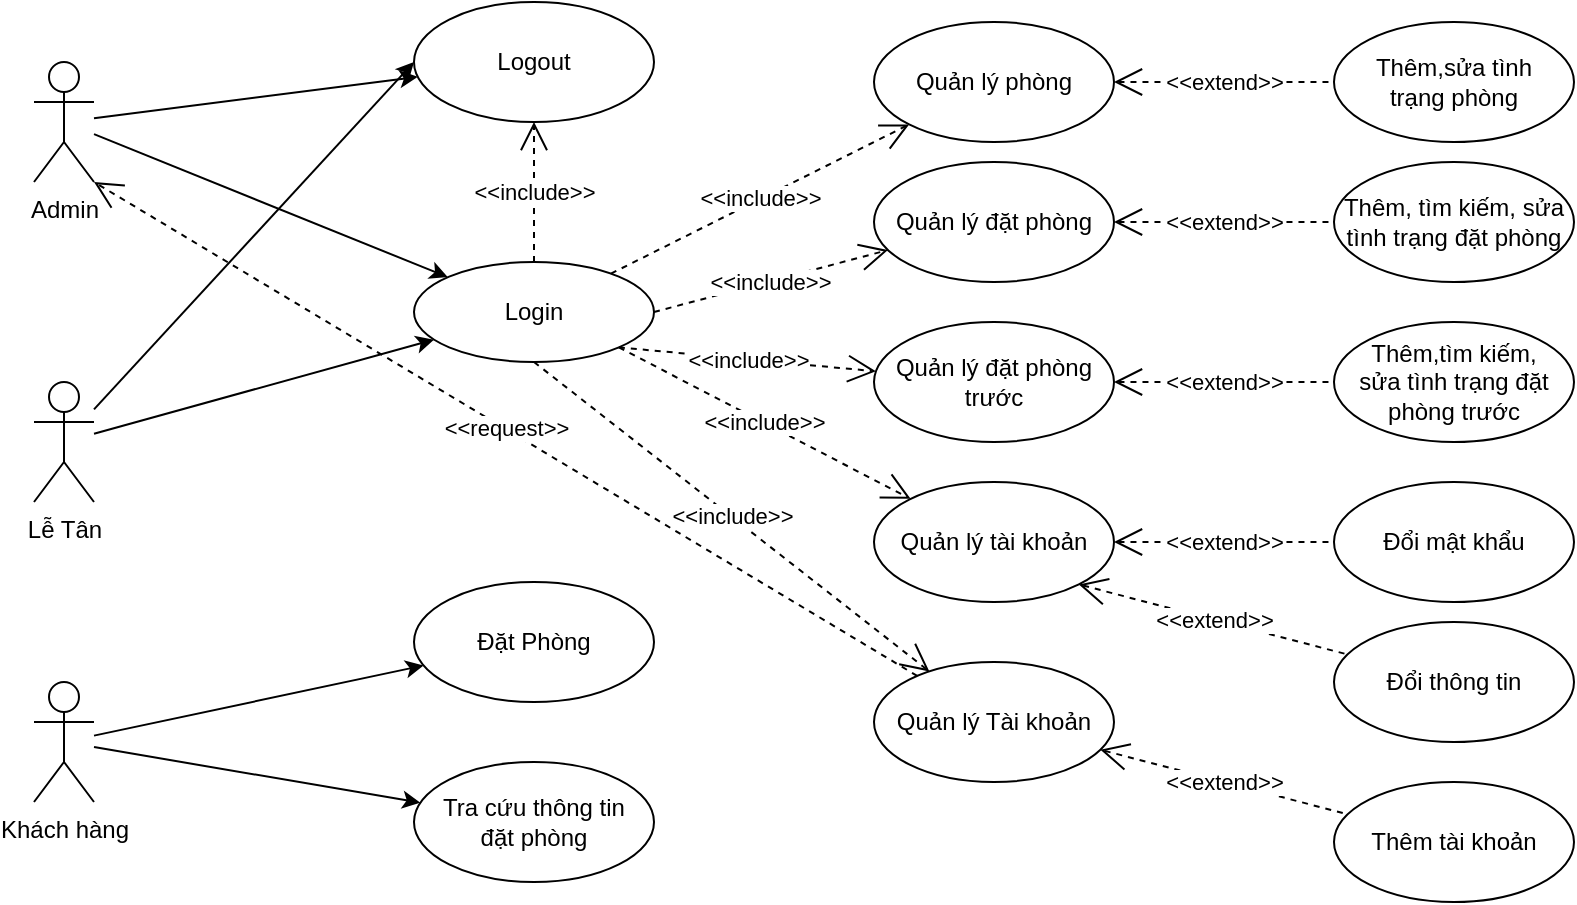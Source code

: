 <mxfile version="15.9.4" type="github">
  <diagram id="R2lEEEUBdFMjLlhIrx00" name="Page-1">
    <mxGraphModel dx="994" dy="544" grid="1" gridSize="10" guides="1" tooltips="1" connect="1" arrows="1" fold="1" page="1" pageScale="1" pageWidth="850" pageHeight="1100" math="0" shadow="0" extFonts="Permanent Marker^https://fonts.googleapis.com/css?family=Permanent+Marker">
      <root>
        <mxCell id="0" />
        <mxCell id="1" parent="0" />
        <mxCell id="BcAI-pfgliB9wdG6FNaX-10" value="" style="rounded=0;orthogonalLoop=1;jettySize=auto;html=1;" edge="1" parent="1" source="BcAI-pfgliB9wdG6FNaX-1" target="BcAI-pfgliB9wdG6FNaX-9">
          <mxGeometry relative="1" as="geometry" />
        </mxCell>
        <mxCell id="BcAI-pfgliB9wdG6FNaX-12" value="" style="edgeStyle=none;rounded=0;orthogonalLoop=1;jettySize=auto;html=1;" edge="1" parent="1" source="BcAI-pfgliB9wdG6FNaX-1" target="BcAI-pfgliB9wdG6FNaX-11">
          <mxGeometry relative="1" as="geometry" />
        </mxCell>
        <UserObject label="Admin&lt;br&gt;" tooltip="as" id="BcAI-pfgliB9wdG6FNaX-1">
          <mxCell style="shape=umlActor;verticalLabelPosition=bottom;verticalAlign=top;html=1;outlineConnect=0;" vertex="1" parent="1">
            <mxGeometry x="50" y="40" width="30" height="60" as="geometry" />
          </mxCell>
        </UserObject>
        <mxCell id="BcAI-pfgliB9wdG6FNaX-29" value="&amp;lt;&amp;lt;include&amp;gt;&amp;gt;" style="edgeStyle=none;rounded=0;orthogonalLoop=1;jettySize=auto;html=1;dashed=1;endArrow=open;endFill=0;startArrow=none;startFill=0;endSize=12;" edge="1" parent="1" source="BcAI-pfgliB9wdG6FNaX-9" target="BcAI-pfgliB9wdG6FNaX-28">
          <mxGeometry relative="1" as="geometry" />
        </mxCell>
        <mxCell id="BcAI-pfgliB9wdG6FNaX-9" value="Login" style="ellipse;whiteSpace=wrap;html=1;verticalAlign=middle;align=center;" vertex="1" parent="1">
          <mxGeometry x="240" y="140" width="120" height="50" as="geometry" />
        </mxCell>
        <mxCell id="BcAI-pfgliB9wdG6FNaX-11" value="Logout" style="ellipse;whiteSpace=wrap;html=1;verticalAlign=middle;" vertex="1" parent="1">
          <mxGeometry x="240" y="10" width="120" height="60" as="geometry" />
        </mxCell>
        <mxCell id="BcAI-pfgliB9wdG6FNaX-18" style="edgeStyle=none;rounded=0;orthogonalLoop=1;jettySize=auto;html=1;" edge="1" parent="1" source="BcAI-pfgliB9wdG6FNaX-15" target="BcAI-pfgliB9wdG6FNaX-9">
          <mxGeometry relative="1" as="geometry" />
        </mxCell>
        <mxCell id="BcAI-pfgliB9wdG6FNaX-19" style="edgeStyle=none;rounded=0;orthogonalLoop=1;jettySize=auto;html=1;entryX=0;entryY=0.5;entryDx=0;entryDy=0;" edge="1" parent="1" source="BcAI-pfgliB9wdG6FNaX-15" target="BcAI-pfgliB9wdG6FNaX-11">
          <mxGeometry relative="1" as="geometry" />
        </mxCell>
        <mxCell id="BcAI-pfgliB9wdG6FNaX-15" value="Lễ Tân" style="shape=umlActor;verticalLabelPosition=bottom;verticalAlign=top;html=1;outlineConnect=0;" vertex="1" parent="1">
          <mxGeometry x="50" y="200" width="30" height="60" as="geometry" />
        </mxCell>
        <mxCell id="BcAI-pfgliB9wdG6FNaX-22" value="" style="edgeStyle=none;rounded=0;orthogonalLoop=1;jettySize=auto;html=1;" edge="1" parent="1" source="BcAI-pfgliB9wdG6FNaX-20" target="BcAI-pfgliB9wdG6FNaX-21">
          <mxGeometry relative="1" as="geometry" />
        </mxCell>
        <mxCell id="BcAI-pfgliB9wdG6FNaX-25" value="" style="edgeStyle=none;rounded=0;orthogonalLoop=1;jettySize=auto;html=1;" edge="1" parent="1" source="BcAI-pfgliB9wdG6FNaX-20" target="BcAI-pfgliB9wdG6FNaX-24">
          <mxGeometry relative="1" as="geometry" />
        </mxCell>
        <mxCell id="BcAI-pfgliB9wdG6FNaX-20" value="Khách hàng&lt;br&gt;" style="shape=umlActor;verticalLabelPosition=bottom;verticalAlign=top;html=1;outlineConnect=0;" vertex="1" parent="1">
          <mxGeometry x="50" y="350" width="30" height="60" as="geometry" />
        </mxCell>
        <mxCell id="BcAI-pfgliB9wdG6FNaX-21" value="Đặt Phòng" style="ellipse;whiteSpace=wrap;html=1;verticalAlign=middle;" vertex="1" parent="1">
          <mxGeometry x="240" y="300" width="120" height="60" as="geometry" />
        </mxCell>
        <mxCell id="BcAI-pfgliB9wdG6FNaX-24" value="Tra cứu thông tin &lt;br&gt;đặt phòng" style="ellipse;whiteSpace=wrap;html=1;verticalAlign=middle;" vertex="1" parent="1">
          <mxGeometry x="240" y="390" width="120" height="60" as="geometry" />
        </mxCell>
        <mxCell id="BcAI-pfgliB9wdG6FNaX-27" value="&amp;lt;&amp;lt;include&amp;gt;&amp;gt;" style="endArrow=open;endSize=12;dashed=1;html=1;rounded=0;" edge="1" parent="1" target="BcAI-pfgliB9wdG6FNaX-11">
          <mxGeometry width="160" relative="1" as="geometry">
            <mxPoint x="300" y="140" as="sourcePoint" />
            <mxPoint x="440" y="130" as="targetPoint" />
          </mxGeometry>
        </mxCell>
        <mxCell id="BcAI-pfgliB9wdG6FNaX-31" value="&amp;lt;&amp;lt;extend&amp;gt;&amp;gt;" style="edgeStyle=none;rounded=0;orthogonalLoop=1;jettySize=auto;html=1;dashed=1;startArrow=open;startFill=0;endArrow=none;endFill=0;startSize=12;" edge="1" parent="1" source="BcAI-pfgliB9wdG6FNaX-28" target="BcAI-pfgliB9wdG6FNaX-30">
          <mxGeometry relative="1" as="geometry" />
        </mxCell>
        <mxCell id="BcAI-pfgliB9wdG6FNaX-28" value="Quản lý phòng" style="ellipse;whiteSpace=wrap;html=1;" vertex="1" parent="1">
          <mxGeometry x="470" y="20" width="120" height="60" as="geometry" />
        </mxCell>
        <mxCell id="BcAI-pfgliB9wdG6FNaX-30" value="Thêm,sửa tình &lt;br&gt;trạng&amp;nbsp;phòng" style="ellipse;whiteSpace=wrap;html=1;" vertex="1" parent="1">
          <mxGeometry x="700" y="20" width="120" height="60" as="geometry" />
        </mxCell>
        <mxCell id="BcAI-pfgliB9wdG6FNaX-44" value="&amp;lt;&amp;lt;include&amp;gt;&amp;gt;" style="edgeStyle=none;rounded=0;orthogonalLoop=1;jettySize=auto;html=1;dashed=1;endArrow=open;endFill=0;startArrow=none;startFill=0;endSize=12;exitX=1;exitY=0.5;exitDx=0;exitDy=0;" edge="1" target="BcAI-pfgliB9wdG6FNaX-46" parent="1" source="BcAI-pfgliB9wdG6FNaX-9">
          <mxGeometry relative="1" as="geometry">
            <mxPoint x="340" y="120" as="sourcePoint" />
          </mxGeometry>
        </mxCell>
        <mxCell id="BcAI-pfgliB9wdG6FNaX-45" value="&amp;lt;&amp;lt;extend&amp;gt;&amp;gt;" style="edgeStyle=none;rounded=0;orthogonalLoop=1;jettySize=auto;html=1;dashed=1;startArrow=open;startFill=0;endArrow=none;endFill=0;startSize=12;" edge="1" source="BcAI-pfgliB9wdG6FNaX-46" target="BcAI-pfgliB9wdG6FNaX-47" parent="1">
          <mxGeometry relative="1" as="geometry" />
        </mxCell>
        <mxCell id="BcAI-pfgliB9wdG6FNaX-46" value="Quản lý đặt phòng" style="ellipse;whiteSpace=wrap;html=1;" vertex="1" parent="1">
          <mxGeometry x="470" y="90" width="120" height="60" as="geometry" />
        </mxCell>
        <mxCell id="BcAI-pfgliB9wdG6FNaX-47" value="Thêm, tìm kiếm, sửa&lt;br&gt;tình trạng đặt phòng" style="ellipse;whiteSpace=wrap;html=1;" vertex="1" parent="1">
          <mxGeometry x="700" y="90" width="120" height="60" as="geometry" />
        </mxCell>
        <mxCell id="BcAI-pfgliB9wdG6FNaX-48" value="&amp;lt;&amp;lt;include&amp;gt;&amp;gt;" style="edgeStyle=none;rounded=0;orthogonalLoop=1;jettySize=auto;html=1;dashed=1;endArrow=open;endFill=0;startArrow=none;startFill=0;endSize=12;exitX=1;exitY=1;exitDx=0;exitDy=0;" edge="1" target="BcAI-pfgliB9wdG6FNaX-50" parent="1" source="BcAI-pfgliB9wdG6FNaX-9">
          <mxGeometry relative="1" as="geometry">
            <mxPoint x="340" y="200" as="sourcePoint" />
          </mxGeometry>
        </mxCell>
        <mxCell id="BcAI-pfgliB9wdG6FNaX-49" value="&amp;lt;&amp;lt;extend&amp;gt;&amp;gt;" style="edgeStyle=none;rounded=0;orthogonalLoop=1;jettySize=auto;html=1;dashed=1;startArrow=open;startFill=0;endArrow=none;endFill=0;startSize=12;" edge="1" source="BcAI-pfgliB9wdG6FNaX-50" target="BcAI-pfgliB9wdG6FNaX-51" parent="1">
          <mxGeometry relative="1" as="geometry" />
        </mxCell>
        <mxCell id="BcAI-pfgliB9wdG6FNaX-50" value="Quản lý đặt phòng trước" style="ellipse;whiteSpace=wrap;html=1;" vertex="1" parent="1">
          <mxGeometry x="470" y="170" width="120" height="60" as="geometry" />
        </mxCell>
        <mxCell id="BcAI-pfgliB9wdG6FNaX-51" value="Thêm,tìm kiếm,&lt;br&gt;sửa tình trạng đặt phòng trước" style="ellipse;whiteSpace=wrap;html=1;" vertex="1" parent="1">
          <mxGeometry x="700" y="170" width="120" height="60" as="geometry" />
        </mxCell>
        <mxCell id="BcAI-pfgliB9wdG6FNaX-52" value="&amp;lt;&amp;lt;include&amp;gt;&amp;gt;" style="edgeStyle=none;rounded=0;orthogonalLoop=1;jettySize=auto;html=1;dashed=1;endArrow=open;endFill=0;startArrow=none;startFill=0;endSize=12;exitX=1;exitY=1;exitDx=0;exitDy=0;" edge="1" target="BcAI-pfgliB9wdG6FNaX-54" parent="1" source="BcAI-pfgliB9wdG6FNaX-9">
          <mxGeometry relative="1" as="geometry">
            <mxPoint x="340" y="280" as="sourcePoint" />
          </mxGeometry>
        </mxCell>
        <mxCell id="BcAI-pfgliB9wdG6FNaX-53" value="&amp;lt;&amp;lt;extend&amp;gt;&amp;gt;" style="edgeStyle=none;rounded=0;orthogonalLoop=1;jettySize=auto;html=1;dashed=1;startArrow=open;startFill=0;endArrow=none;endFill=0;startSize=12;" edge="1" source="BcAI-pfgliB9wdG6FNaX-54" target="BcAI-pfgliB9wdG6FNaX-55" parent="1">
          <mxGeometry relative="1" as="geometry" />
        </mxCell>
        <mxCell id="BcAI-pfgliB9wdG6FNaX-54" value="Quản lý tài khoản" style="ellipse;whiteSpace=wrap;html=1;" vertex="1" parent="1">
          <mxGeometry x="470" y="250" width="120" height="60" as="geometry" />
        </mxCell>
        <mxCell id="BcAI-pfgliB9wdG6FNaX-55" value="Đổi mật khẩu" style="ellipse;whiteSpace=wrap;html=1;" vertex="1" parent="1">
          <mxGeometry x="700" y="250" width="120" height="60" as="geometry" />
        </mxCell>
        <mxCell id="BcAI-pfgliB9wdG6FNaX-58" value="&amp;lt;&amp;lt;extend&amp;gt;&amp;gt;" style="edgeStyle=none;rounded=0;orthogonalLoop=1;jettySize=auto;html=1;dashed=1;startArrow=open;startFill=0;endArrow=none;endFill=0;startSize=12;exitX=1;exitY=1;exitDx=0;exitDy=0;" edge="1" target="BcAI-pfgliB9wdG6FNaX-59" parent="1" source="BcAI-pfgliB9wdG6FNaX-54">
          <mxGeometry relative="1" as="geometry">
            <mxPoint x="590" y="350" as="sourcePoint" />
          </mxGeometry>
        </mxCell>
        <mxCell id="BcAI-pfgliB9wdG6FNaX-59" value="Đổi thông tin" style="ellipse;whiteSpace=wrap;html=1;" vertex="1" parent="1">
          <mxGeometry x="700" y="320" width="120" height="60" as="geometry" />
        </mxCell>
        <mxCell id="BcAI-pfgliB9wdG6FNaX-60" value="&amp;lt;&amp;lt;include&amp;gt;&amp;gt;" style="edgeStyle=none;rounded=0;orthogonalLoop=1;jettySize=auto;html=1;dashed=1;endArrow=open;endFill=0;startArrow=none;startFill=0;endSize=12;exitX=0.5;exitY=1;exitDx=0;exitDy=0;" edge="1" target="BcAI-pfgliB9wdG6FNaX-62" parent="1" source="BcAI-pfgliB9wdG6FNaX-9">
          <mxGeometry relative="1" as="geometry">
            <mxPoint x="340" y="370" as="sourcePoint" />
          </mxGeometry>
        </mxCell>
        <mxCell id="BcAI-pfgliB9wdG6FNaX-61" value="&amp;lt;&amp;lt;extend&amp;gt;&amp;gt;" style="edgeStyle=none;rounded=0;orthogonalLoop=1;jettySize=auto;html=1;dashed=1;startArrow=open;startFill=0;endArrow=none;endFill=0;startSize=12;" edge="1" source="BcAI-pfgliB9wdG6FNaX-62" target="BcAI-pfgliB9wdG6FNaX-63" parent="1">
          <mxGeometry relative="1" as="geometry" />
        </mxCell>
        <mxCell id="BcAI-pfgliB9wdG6FNaX-64" value="&amp;lt;&amp;lt;request&amp;gt;&amp;gt;" style="edgeStyle=none;rounded=0;orthogonalLoop=1;jettySize=auto;html=1;entryX=1;entryY=1;entryDx=0;entryDy=0;entryPerimeter=0;dashed=1;startArrow=none;startFill=0;endArrow=open;endFill=0;startSize=12;endSize=12;" edge="1" parent="1" source="BcAI-pfgliB9wdG6FNaX-62" target="BcAI-pfgliB9wdG6FNaX-1">
          <mxGeometry relative="1" as="geometry" />
        </mxCell>
        <mxCell id="BcAI-pfgliB9wdG6FNaX-62" value="Quản lý Tài khoản" style="ellipse;whiteSpace=wrap;html=1;" vertex="1" parent="1">
          <mxGeometry x="470" y="340" width="120" height="60" as="geometry" />
        </mxCell>
        <mxCell id="BcAI-pfgliB9wdG6FNaX-63" value="Thêm tài khoản" style="ellipse;whiteSpace=wrap;html=1;" vertex="1" parent="1">
          <mxGeometry x="700" y="400" width="120" height="60" as="geometry" />
        </mxCell>
      </root>
    </mxGraphModel>
  </diagram>
</mxfile>
